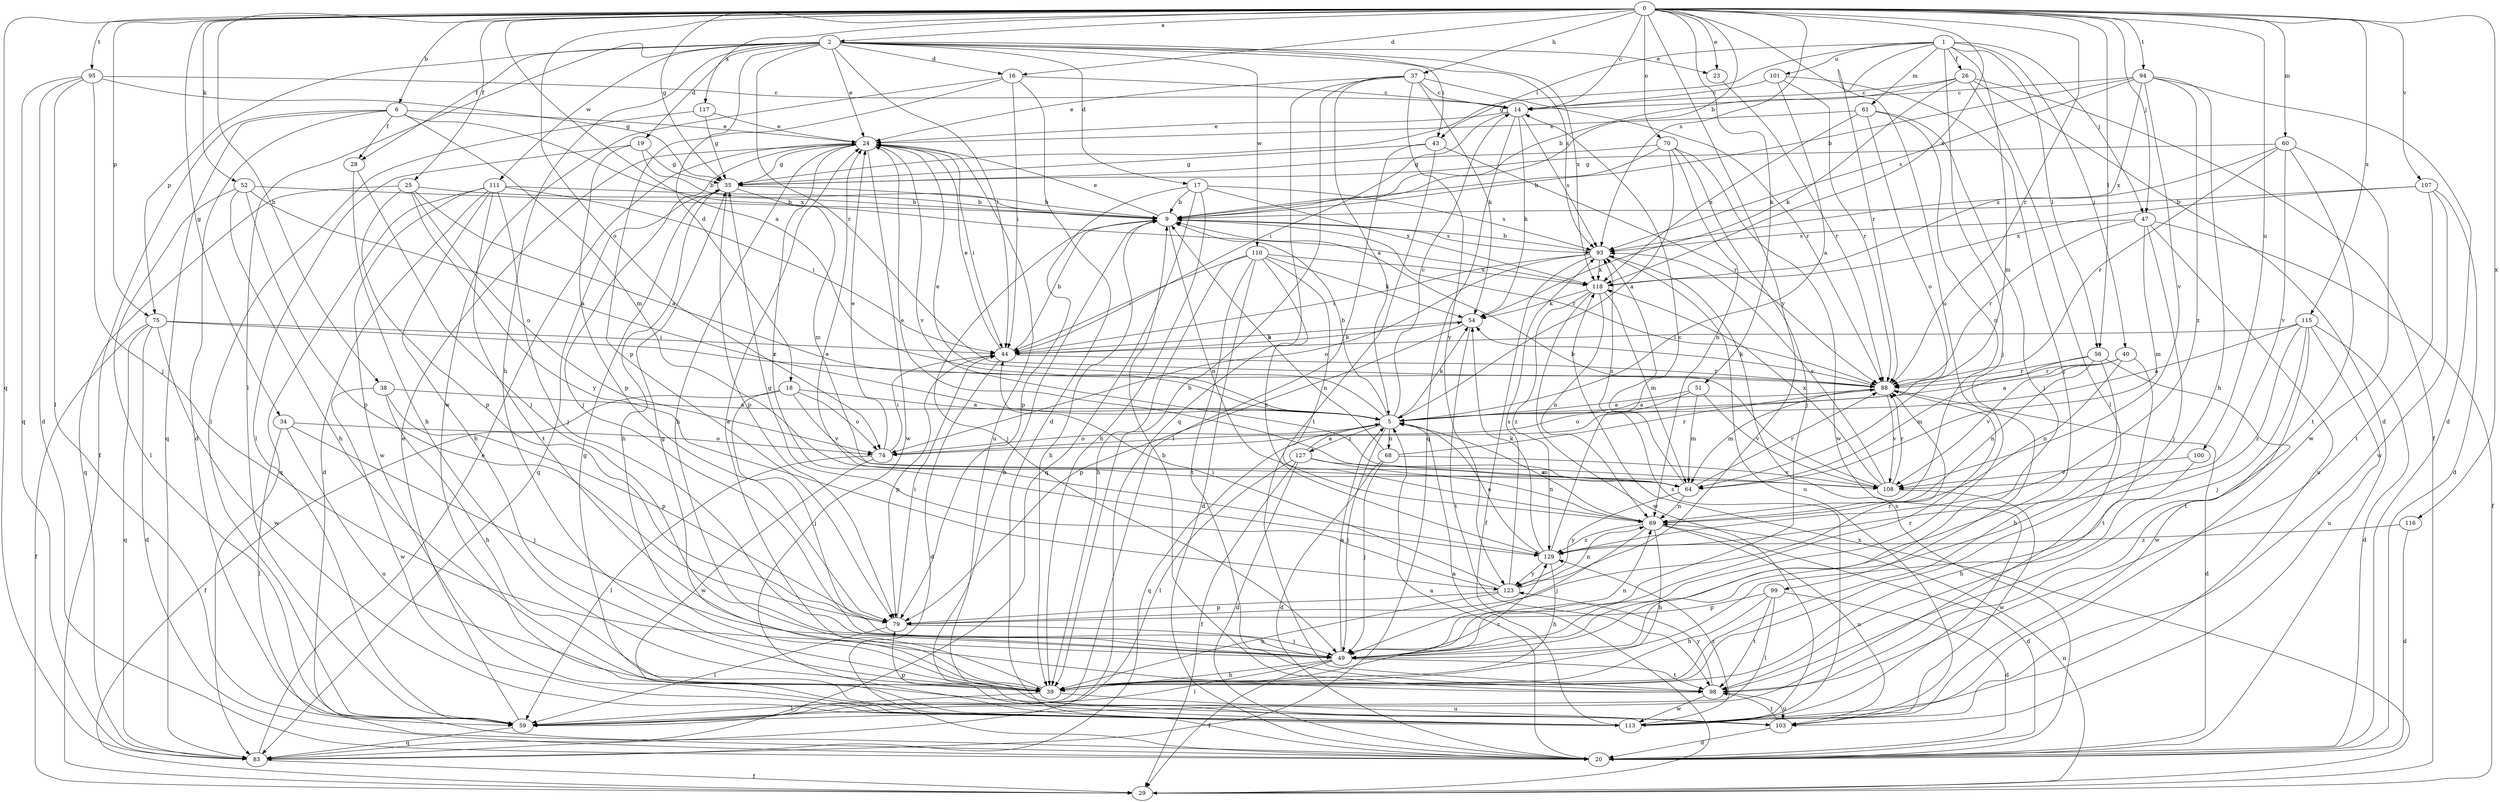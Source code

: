 strict digraph  {
0;
1;
2;
5;
6;
9;
14;
16;
17;
18;
19;
20;
23;
24;
25;
26;
28;
29;
34;
35;
37;
38;
39;
40;
43;
44;
47;
49;
51;
52;
54;
56;
59;
60;
61;
64;
68;
69;
70;
74;
75;
79;
83;
88;
93;
94;
95;
98;
99;
100;
101;
103;
107;
108;
110;
111;
113;
115;
116;
117;
118;
123;
127;
129;
0 -> 2  [label=a];
0 -> 5  [label=a];
0 -> 6  [label=b];
0 -> 9  [label=b];
0 -> 14  [label=c];
0 -> 16  [label=d];
0 -> 23  [label=e];
0 -> 25  [label=f];
0 -> 34  [label=g];
0 -> 35  [label=g];
0 -> 37  [label=h];
0 -> 38  [label=h];
0 -> 47  [label=j];
0 -> 51  [label=k];
0 -> 52  [label=k];
0 -> 56  [label=l];
0 -> 60  [label=m];
0 -> 70  [label=o];
0 -> 74  [label=o];
0 -> 75  [label=p];
0 -> 83  [label=q];
0 -> 88  [label=r];
0 -> 93  [label=s];
0 -> 94  [label=t];
0 -> 95  [label=t];
0 -> 99  [label=u];
0 -> 100  [label=u];
0 -> 107  [label=v];
0 -> 115  [label=x];
0 -> 116  [label=x];
0 -> 117  [label=x];
0 -> 118  [label=x];
0 -> 123  [label=y];
1 -> 26  [label=f];
1 -> 35  [label=g];
1 -> 40  [label=i];
1 -> 43  [label=i];
1 -> 47  [label=j];
1 -> 49  [label=j];
1 -> 56  [label=l];
1 -> 61  [label=m];
1 -> 64  [label=m];
1 -> 88  [label=r];
1 -> 101  [label=u];
2 -> 16  [label=d];
2 -> 17  [label=d];
2 -> 18  [label=d];
2 -> 19  [label=d];
2 -> 23  [label=e];
2 -> 24  [label=e];
2 -> 28  [label=f];
2 -> 39  [label=h];
2 -> 43  [label=i];
2 -> 44  [label=i];
2 -> 59  [label=l];
2 -> 75  [label=p];
2 -> 88  [label=r];
2 -> 93  [label=s];
2 -> 110  [label=w];
2 -> 111  [label=w];
2 -> 118  [label=x];
5 -> 9  [label=b];
5 -> 14  [label=c];
5 -> 24  [label=e];
5 -> 49  [label=j];
5 -> 54  [label=k];
5 -> 68  [label=n];
5 -> 74  [label=o];
5 -> 83  [label=q];
5 -> 127  [label=z];
6 -> 20  [label=d];
6 -> 24  [label=e];
6 -> 28  [label=f];
6 -> 29  [label=f];
6 -> 64  [label=m];
6 -> 83  [label=q];
6 -> 118  [label=x];
9 -> 24  [label=e];
9 -> 39  [label=h];
9 -> 49  [label=j];
9 -> 69  [label=n];
9 -> 88  [label=r];
9 -> 93  [label=s];
14 -> 24  [label=e];
14 -> 44  [label=i];
14 -> 54  [label=k];
14 -> 83  [label=q];
14 -> 93  [label=s];
16 -> 14  [label=c];
16 -> 20  [label=d];
16 -> 44  [label=i];
16 -> 79  [label=p];
16 -> 113  [label=w];
17 -> 9  [label=b];
17 -> 39  [label=h];
17 -> 79  [label=p];
17 -> 83  [label=q];
17 -> 93  [label=s];
17 -> 118  [label=x];
18 -> 5  [label=a];
18 -> 29  [label=f];
18 -> 49  [label=j];
18 -> 74  [label=o];
18 -> 108  [label=v];
19 -> 9  [label=b];
19 -> 35  [label=g];
19 -> 59  [label=l];
19 -> 79  [label=p];
20 -> 5  [label=a];
20 -> 93  [label=s];
23 -> 88  [label=r];
24 -> 35  [label=g];
24 -> 39  [label=h];
24 -> 44  [label=i];
24 -> 49  [label=j];
24 -> 103  [label=u];
24 -> 108  [label=v];
24 -> 113  [label=w];
24 -> 129  [label=z];
25 -> 5  [label=a];
25 -> 9  [label=b];
25 -> 74  [label=o];
25 -> 79  [label=p];
25 -> 83  [label=q];
25 -> 123  [label=y];
26 -> 9  [label=b];
26 -> 14  [label=c];
26 -> 20  [label=d];
26 -> 29  [label=f];
26 -> 54  [label=k];
26 -> 59  [label=l];
28 -> 39  [label=h];
28 -> 49  [label=j];
29 -> 69  [label=n];
29 -> 118  [label=x];
34 -> 49  [label=j];
34 -> 59  [label=l];
34 -> 74  [label=o];
34 -> 103  [label=u];
35 -> 9  [label=b];
35 -> 39  [label=h];
35 -> 64  [label=m];
35 -> 79  [label=p];
35 -> 83  [label=q];
37 -> 5  [label=a];
37 -> 14  [label=c];
37 -> 24  [label=e];
37 -> 39  [label=h];
37 -> 54  [label=k];
37 -> 83  [label=q];
37 -> 88  [label=r];
37 -> 123  [label=y];
38 -> 5  [label=a];
38 -> 39  [label=h];
38 -> 79  [label=p];
38 -> 113  [label=w];
39 -> 24  [label=e];
39 -> 35  [label=g];
39 -> 59  [label=l];
39 -> 103  [label=u];
39 -> 129  [label=z];
40 -> 5  [label=a];
40 -> 69  [label=n];
40 -> 88  [label=r];
40 -> 98  [label=t];
40 -> 108  [label=v];
43 -> 35  [label=g];
43 -> 59  [label=l];
43 -> 88  [label=r];
43 -> 98  [label=t];
44 -> 9  [label=b];
44 -> 20  [label=d];
44 -> 24  [label=e];
44 -> 54  [label=k];
44 -> 79  [label=p];
44 -> 88  [label=r];
47 -> 29  [label=f];
47 -> 49  [label=j];
47 -> 64  [label=m];
47 -> 88  [label=r];
47 -> 93  [label=s];
47 -> 103  [label=u];
49 -> 5  [label=a];
49 -> 29  [label=f];
49 -> 39  [label=h];
49 -> 59  [label=l];
49 -> 69  [label=n];
49 -> 88  [label=r];
49 -> 98  [label=t];
51 -> 5  [label=a];
51 -> 64  [label=m];
51 -> 74  [label=o];
51 -> 108  [label=v];
52 -> 5  [label=a];
52 -> 9  [label=b];
52 -> 39  [label=h];
52 -> 59  [label=l];
52 -> 79  [label=p];
54 -> 44  [label=i];
54 -> 79  [label=p];
54 -> 98  [label=t];
56 -> 39  [label=h];
56 -> 64  [label=m];
56 -> 69  [label=n];
56 -> 88  [label=r];
56 -> 113  [label=w];
59 -> 24  [label=e];
59 -> 83  [label=q];
60 -> 35  [label=g];
60 -> 88  [label=r];
60 -> 93  [label=s];
60 -> 98  [label=t];
60 -> 108  [label=v];
60 -> 113  [label=w];
61 -> 24  [label=e];
61 -> 49  [label=j];
61 -> 69  [label=n];
61 -> 74  [label=o];
61 -> 118  [label=x];
64 -> 24  [label=e];
64 -> 69  [label=n];
64 -> 88  [label=r];
64 -> 93  [label=s];
64 -> 123  [label=y];
68 -> 9  [label=b];
68 -> 20  [label=d];
68 -> 49  [label=j];
68 -> 88  [label=r];
68 -> 108  [label=v];
69 -> 5  [label=a];
69 -> 20  [label=d];
69 -> 39  [label=h];
69 -> 49  [label=j];
69 -> 103  [label=u];
69 -> 129  [label=z];
70 -> 5  [label=a];
70 -> 9  [label=b];
70 -> 35  [label=g];
70 -> 49  [label=j];
70 -> 69  [label=n];
70 -> 113  [label=w];
74 -> 24  [label=e];
74 -> 44  [label=i];
74 -> 59  [label=l];
74 -> 113  [label=w];
75 -> 20  [label=d];
75 -> 29  [label=f];
75 -> 44  [label=i];
75 -> 83  [label=q];
75 -> 88  [label=r];
75 -> 113  [label=w];
79 -> 44  [label=i];
79 -> 49  [label=j];
79 -> 59  [label=l];
79 -> 88  [label=r];
83 -> 24  [label=e];
83 -> 29  [label=f];
88 -> 5  [label=a];
88 -> 20  [label=d];
88 -> 54  [label=k];
88 -> 64  [label=m];
88 -> 108  [label=v];
93 -> 9  [label=b];
93 -> 29  [label=f];
93 -> 44  [label=i];
93 -> 74  [label=o];
93 -> 103  [label=u];
93 -> 118  [label=x];
94 -> 9  [label=b];
94 -> 14  [label=c];
94 -> 20  [label=d];
94 -> 39  [label=h];
94 -> 93  [label=s];
94 -> 108  [label=v];
94 -> 118  [label=x];
94 -> 129  [label=z];
95 -> 14  [label=c];
95 -> 20  [label=d];
95 -> 35  [label=g];
95 -> 49  [label=j];
95 -> 59  [label=l];
95 -> 83  [label=q];
98 -> 9  [label=b];
98 -> 103  [label=u];
98 -> 113  [label=w];
98 -> 123  [label=y];
99 -> 20  [label=d];
99 -> 39  [label=h];
99 -> 59  [label=l];
99 -> 79  [label=p];
99 -> 98  [label=t];
100 -> 39  [label=h];
100 -> 108  [label=v];
101 -> 5  [label=a];
101 -> 14  [label=c];
101 -> 49  [label=j];
101 -> 88  [label=r];
103 -> 9  [label=b];
103 -> 20  [label=d];
103 -> 98  [label=t];
107 -> 9  [label=b];
107 -> 20  [label=d];
107 -> 98  [label=t];
107 -> 113  [label=w];
107 -> 118  [label=x];
108 -> 9  [label=b];
108 -> 88  [label=r];
108 -> 93  [label=s];
108 -> 113  [label=w];
108 -> 118  [label=x];
110 -> 20  [label=d];
110 -> 39  [label=h];
110 -> 44  [label=i];
110 -> 54  [label=k];
110 -> 69  [label=n];
110 -> 98  [label=t];
110 -> 118  [label=x];
110 -> 129  [label=z];
111 -> 9  [label=b];
111 -> 20  [label=d];
111 -> 39  [label=h];
111 -> 44  [label=i];
111 -> 49  [label=j];
111 -> 83  [label=q];
111 -> 98  [label=t];
111 -> 113  [label=w];
113 -> 5  [label=a];
113 -> 35  [label=g];
113 -> 79  [label=p];
113 -> 93  [label=s];
113 -> 129  [label=z];
115 -> 5  [label=a];
115 -> 20  [label=d];
115 -> 44  [label=i];
115 -> 49  [label=j];
115 -> 98  [label=t];
115 -> 103  [label=u];
115 -> 129  [label=z];
116 -> 20  [label=d];
116 -> 129  [label=z];
117 -> 24  [label=e];
117 -> 35  [label=g];
117 -> 59  [label=l];
118 -> 54  [label=k];
118 -> 64  [label=m];
118 -> 69  [label=n];
118 -> 113  [label=w];
118 -> 129  [label=z];
123 -> 35  [label=g];
123 -> 39  [label=h];
123 -> 44  [label=i];
123 -> 69  [label=n];
123 -> 79  [label=p];
123 -> 93  [label=s];
127 -> 5  [label=a];
127 -> 20  [label=d];
127 -> 29  [label=f];
127 -> 59  [label=l];
127 -> 64  [label=m];
127 -> 69  [label=n];
129 -> 5  [label=a];
129 -> 14  [label=c];
129 -> 24  [label=e];
129 -> 39  [label=h];
129 -> 54  [label=k];
129 -> 123  [label=y];
}
